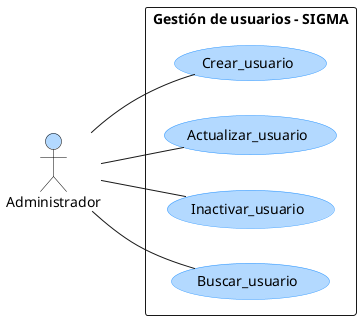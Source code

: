 @startuml GestionUsuarios

left to right direction
skinparam packageStyle rectangle
skinparam actorStyle stick

skinparam usecase {
    BackgroundColor #B3D9FF
    BorderColor #3399FF
    FontColor Black
}

skinparam actor {
    BackgroundColor #FFD699
    BorderColor Black
    FontColor Black
}

actor Administrador #B3D9FF

package "Gestión de usuarios – SIGMA" {
    usecase "Crear_usuario" as CU
    usecase "Actualizar_usuario" as AU
    usecase "Inactivar_usuario" as EU
    usecase "Buscar_usuario" as BU
}

Administrador -- CU
Administrador -- AU
Administrador -- EU
Administrador -- BU


@enduml
